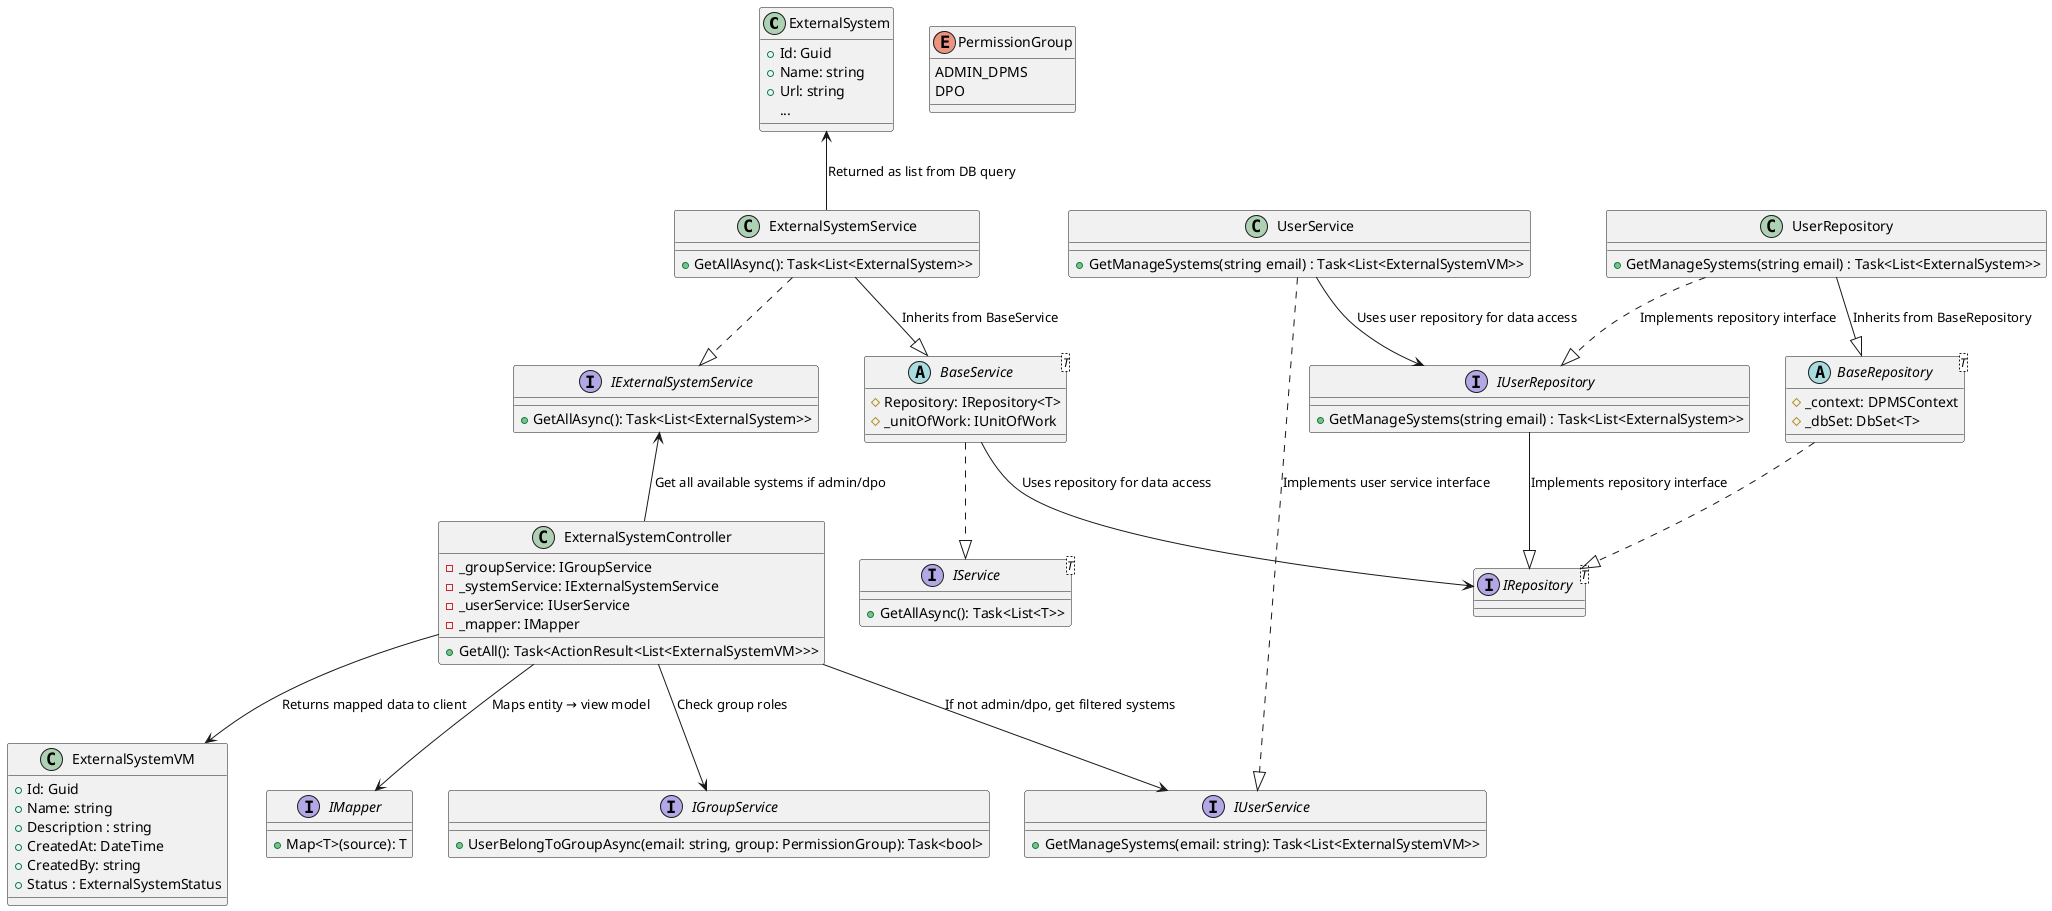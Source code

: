 @startuml

' Entity
class ExternalSystem {
    +Id: Guid
    +Name: string
    +Url: string
    ...
}

' ViewModel
class ExternalSystemVM {
    +Id: Guid
    +Name: string
    +Description : string
    +CreatedAt: DateTime
    +CreatedBy: string
    +Status : ExternalSystemStatus
}

' Service Layer
interface IExternalSystemService {
    +GetAllAsync(): Task<List<ExternalSystem>>
}
class ExternalSystemService {
    +GetAllAsync(): Task<List<ExternalSystem>>
}

' Mapper
interface IMapper {
    +Map<T>(source): T
}

' Controller
class ExternalSystemController {
    +GetAll(): Task<ActionResult<List<ExternalSystemVM>>>
    -_groupService: IGroupService
    -_systemService: IExternalSystemService
    -_userService: IUserService
    -_mapper: IMapper
}

' Group and User service for authorization logic
interface IGroupService {
    +UserBelongToGroupAsync(email: string, group: PermissionGroup): Task<bool>
}

interface IUserService {
    +GetManageSystems(email: string): Task<List<ExternalSystemVM>>
}

interface IRepository<T> {
}

interface IService<T> {
    +GetAllAsync(): Task<List<T>>
}

abstract class BaseRepository<T> {
    #_context: DPMSContext
    #_dbSet: DbSet<T>
}

abstract class BaseService<T> {
    #Repository: IRepository<T>
    #_unitOfWork: IUnitOfWork
}

interface IUserRepository {
    +GetManageSystems(string email) : Task<List<ExternalSystem>>
}

class UserRepository {
    +GetManageSystems(string email) : Task<List<ExternalSystem>>
}

class UserService {
    +GetManageSystems(string email) : Task<List<ExternalSystemVM>>
}

' Enum
enum PermissionGroup {
    ADMIN_DPMS
    DPO
}

' Relationships (with comments on arrows)

UserRepository ..|> IUserRepository : "Implements repository interface"
UserRepository --|> BaseRepository : "Inherits from BaseRepository"
IUserRepository --|> IRepository : "Implements repository interface"
ExternalSystem <-- ExternalSystemService : "Returned as list from DB query"
UserService ..|> IUserService : "Implements user service interface"
UserService --> IUserRepository : "Uses user repository for data access"
ExternalSystemService ..|> IExternalSystemService
ExternalSystemService --|> BaseService : "Inherits from BaseService"
BaseService ..|> IService
BaseRepository ..|> IRepository
BaseService --> IRepository : "Uses repository for data access"

IExternalSystemService <-- ExternalSystemController : Get all available systems if admin/dpo
ExternalSystemController --> IMapper : "Maps entity → view model"
ExternalSystemController --> ExternalSystemVM : "Returns mapped data to client"

ExternalSystemController --> IGroupService : "Check group roles"
ExternalSystemController --> IUserService : "If not admin/dpo, get filtered systems"

@enduml